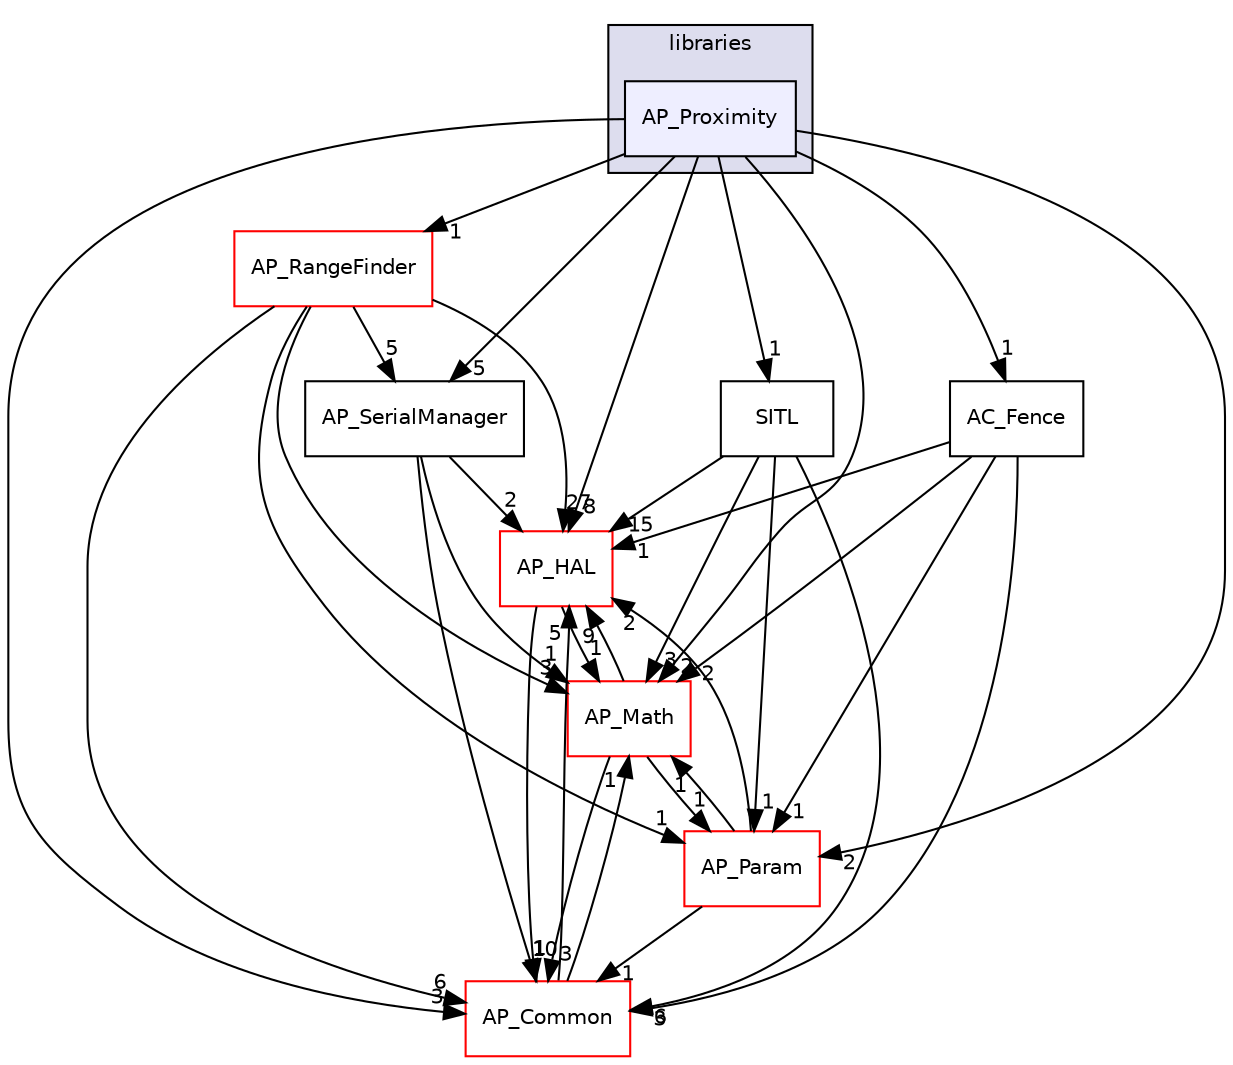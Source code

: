digraph "libraries/AP_Proximity" {
  compound=true
  node [ fontsize="10", fontname="Helvetica"];
  edge [ labelfontsize="10", labelfontname="Helvetica"];
  subgraph clusterdir_bc0718b08fb2015b8e59c47b2805f60c {
    graph [ bgcolor="#ddddee", pencolor="black", label="libraries" fontname="Helvetica", fontsize="10", URL="dir_bc0718b08fb2015b8e59c47b2805f60c.html"]
  dir_30e16af690a508fd74f98a64fb019e99 [shape=box, label="AP_Proximity", style="filled", fillcolor="#eeeeff", pencolor="black", URL="dir_30e16af690a508fd74f98a64fb019e99.html"];
  }
  dir_1ebdd2fd6ebd12468875f4226312aa44 [shape=box label="AC_Fence" URL="dir_1ebdd2fd6ebd12468875f4226312aa44.html"];
  dir_1cbc10423b2512b31103883361e0123b [shape=box label="AP_HAL" fillcolor="white" style="filled" color="red" URL="dir_1cbc10423b2512b31103883361e0123b.html"];
  dir_200d929b8d5577e7f19dc05ce443c612 [shape=box label="AP_Param" fillcolor="white" style="filled" color="red" URL="dir_200d929b8d5577e7f19dc05ce443c612.html"];
  dir_6094d1505bd35c5350b5dace379b2456 [shape=box label="AP_SerialManager" URL="dir_6094d1505bd35c5350b5dace379b2456.html"];
  dir_13eab70ce57f7c32b503e967c08f6d3d [shape=box label="SITL" URL="dir_13eab70ce57f7c32b503e967c08f6d3d.html"];
  dir_2db31eccffaa5186f16f2cc3bf0c362d [shape=box label="AP_RangeFinder" fillcolor="white" style="filled" color="red" URL="dir_2db31eccffaa5186f16f2cc3bf0c362d.html"];
  dir_93fb9127672489656ce87df72f6e986d [shape=box label="AP_Math" fillcolor="white" style="filled" color="red" URL="dir_93fb9127672489656ce87df72f6e986d.html"];
  dir_df3f4256615fd4197927a84a019a8bd8 [shape=box label="AP_Common" fillcolor="white" style="filled" color="red" URL="dir_df3f4256615fd4197927a84a019a8bd8.html"];
  dir_1ebdd2fd6ebd12468875f4226312aa44->dir_1cbc10423b2512b31103883361e0123b [headlabel="1", labeldistance=1.5 headhref="dir_000003_000057.html"];
  dir_1ebdd2fd6ebd12468875f4226312aa44->dir_200d929b8d5577e7f19dc05ce443c612 [headlabel="1", labeldistance=1.5 headhref="dir_000003_000136.html"];
  dir_1ebdd2fd6ebd12468875f4226312aa44->dir_93fb9127672489656ce87df72f6e986d [headlabel="2", labeldistance=1.5 headhref="dir_000003_000098.html"];
  dir_1ebdd2fd6ebd12468875f4226312aa44->dir_df3f4256615fd4197927a84a019a8bd8 [headlabel="3", labeldistance=1.5 headhref="dir_000003_000036.html"];
  dir_1cbc10423b2512b31103883361e0123b->dir_93fb9127672489656ce87df72f6e986d [headlabel="1", labeldistance=1.5 headhref="dir_000057_000098.html"];
  dir_1cbc10423b2512b31103883361e0123b->dir_df3f4256615fd4197927a84a019a8bd8 [headlabel="10", labeldistance=1.5 headhref="dir_000057_000036.html"];
  dir_200d929b8d5577e7f19dc05ce443c612->dir_1cbc10423b2512b31103883361e0123b [headlabel="2", labeldistance=1.5 headhref="dir_000136_000057.html"];
  dir_200d929b8d5577e7f19dc05ce443c612->dir_93fb9127672489656ce87df72f6e986d [headlabel="1", labeldistance=1.5 headhref="dir_000136_000098.html"];
  dir_200d929b8d5577e7f19dc05ce443c612->dir_df3f4256615fd4197927a84a019a8bd8 [headlabel="1", labeldistance=1.5 headhref="dir_000136_000036.html"];
  dir_6094d1505bd35c5350b5dace379b2456->dir_1cbc10423b2512b31103883361e0123b [headlabel="2", labeldistance=1.5 headhref="dir_000152_000057.html"];
  dir_6094d1505bd35c5350b5dace379b2456->dir_93fb9127672489656ce87df72f6e986d [headlabel="1", labeldistance=1.5 headhref="dir_000152_000098.html"];
  dir_6094d1505bd35c5350b5dace379b2456->dir_df3f4256615fd4197927a84a019a8bd8 [headlabel="1", labeldistance=1.5 headhref="dir_000152_000036.html"];
  dir_30e16af690a508fd74f98a64fb019e99->dir_1ebdd2fd6ebd12468875f4226312aa44 [headlabel="1", labeldistance=1.5 headhref="dir_000138_000003.html"];
  dir_30e16af690a508fd74f98a64fb019e99->dir_1cbc10423b2512b31103883361e0123b [headlabel="8", labeldistance=1.5 headhref="dir_000138_000057.html"];
  dir_30e16af690a508fd74f98a64fb019e99->dir_200d929b8d5577e7f19dc05ce443c612 [headlabel="2", labeldistance=1.5 headhref="dir_000138_000136.html"];
  dir_30e16af690a508fd74f98a64fb019e99->dir_6094d1505bd35c5350b5dace379b2456 [headlabel="5", labeldistance=1.5 headhref="dir_000138_000152.html"];
  dir_30e16af690a508fd74f98a64fb019e99->dir_13eab70ce57f7c32b503e967c08f6d3d [headlabel="1", labeldistance=1.5 headhref="dir_000138_000189.html"];
  dir_30e16af690a508fd74f98a64fb019e99->dir_2db31eccffaa5186f16f2cc3bf0c362d [headlabel="1", labeldistance=1.5 headhref="dir_000138_000140.html"];
  dir_30e16af690a508fd74f98a64fb019e99->dir_93fb9127672489656ce87df72f6e986d [headlabel="2", labeldistance=1.5 headhref="dir_000138_000098.html"];
  dir_30e16af690a508fd74f98a64fb019e99->dir_df3f4256615fd4197927a84a019a8bd8 [headlabel="3", labeldistance=1.5 headhref="dir_000138_000036.html"];
  dir_13eab70ce57f7c32b503e967c08f6d3d->dir_1cbc10423b2512b31103883361e0123b [headlabel="15", labeldistance=1.5 headhref="dir_000189_000057.html"];
  dir_13eab70ce57f7c32b503e967c08f6d3d->dir_200d929b8d5577e7f19dc05ce443c612 [headlabel="1", labeldistance=1.5 headhref="dir_000189_000136.html"];
  dir_13eab70ce57f7c32b503e967c08f6d3d->dir_93fb9127672489656ce87df72f6e986d [headlabel="3", labeldistance=1.5 headhref="dir_000189_000098.html"];
  dir_13eab70ce57f7c32b503e967c08f6d3d->dir_df3f4256615fd4197927a84a019a8bd8 [headlabel="6", labeldistance=1.5 headhref="dir_000189_000036.html"];
  dir_2db31eccffaa5186f16f2cc3bf0c362d->dir_1cbc10423b2512b31103883361e0123b [headlabel="27", labeldistance=1.5 headhref="dir_000140_000057.html"];
  dir_2db31eccffaa5186f16f2cc3bf0c362d->dir_200d929b8d5577e7f19dc05ce443c612 [headlabel="1", labeldistance=1.5 headhref="dir_000140_000136.html"];
  dir_2db31eccffaa5186f16f2cc3bf0c362d->dir_6094d1505bd35c5350b5dace379b2456 [headlabel="5", labeldistance=1.5 headhref="dir_000140_000152.html"];
  dir_2db31eccffaa5186f16f2cc3bf0c362d->dir_93fb9127672489656ce87df72f6e986d [headlabel="3", labeldistance=1.5 headhref="dir_000140_000098.html"];
  dir_2db31eccffaa5186f16f2cc3bf0c362d->dir_df3f4256615fd4197927a84a019a8bd8 [headlabel="6", labeldistance=1.5 headhref="dir_000140_000036.html"];
  dir_93fb9127672489656ce87df72f6e986d->dir_1cbc10423b2512b31103883361e0123b [headlabel="9", labeldistance=1.5 headhref="dir_000098_000057.html"];
  dir_93fb9127672489656ce87df72f6e986d->dir_200d929b8d5577e7f19dc05ce443c612 [headlabel="1", labeldistance=1.5 headhref="dir_000098_000136.html"];
  dir_93fb9127672489656ce87df72f6e986d->dir_df3f4256615fd4197927a84a019a8bd8 [headlabel="3", labeldistance=1.5 headhref="dir_000098_000036.html"];
  dir_df3f4256615fd4197927a84a019a8bd8->dir_1cbc10423b2512b31103883361e0123b [headlabel="5", labeldistance=1.5 headhref="dir_000036_000057.html"];
  dir_df3f4256615fd4197927a84a019a8bd8->dir_93fb9127672489656ce87df72f6e986d [headlabel="1", labeldistance=1.5 headhref="dir_000036_000098.html"];
}
